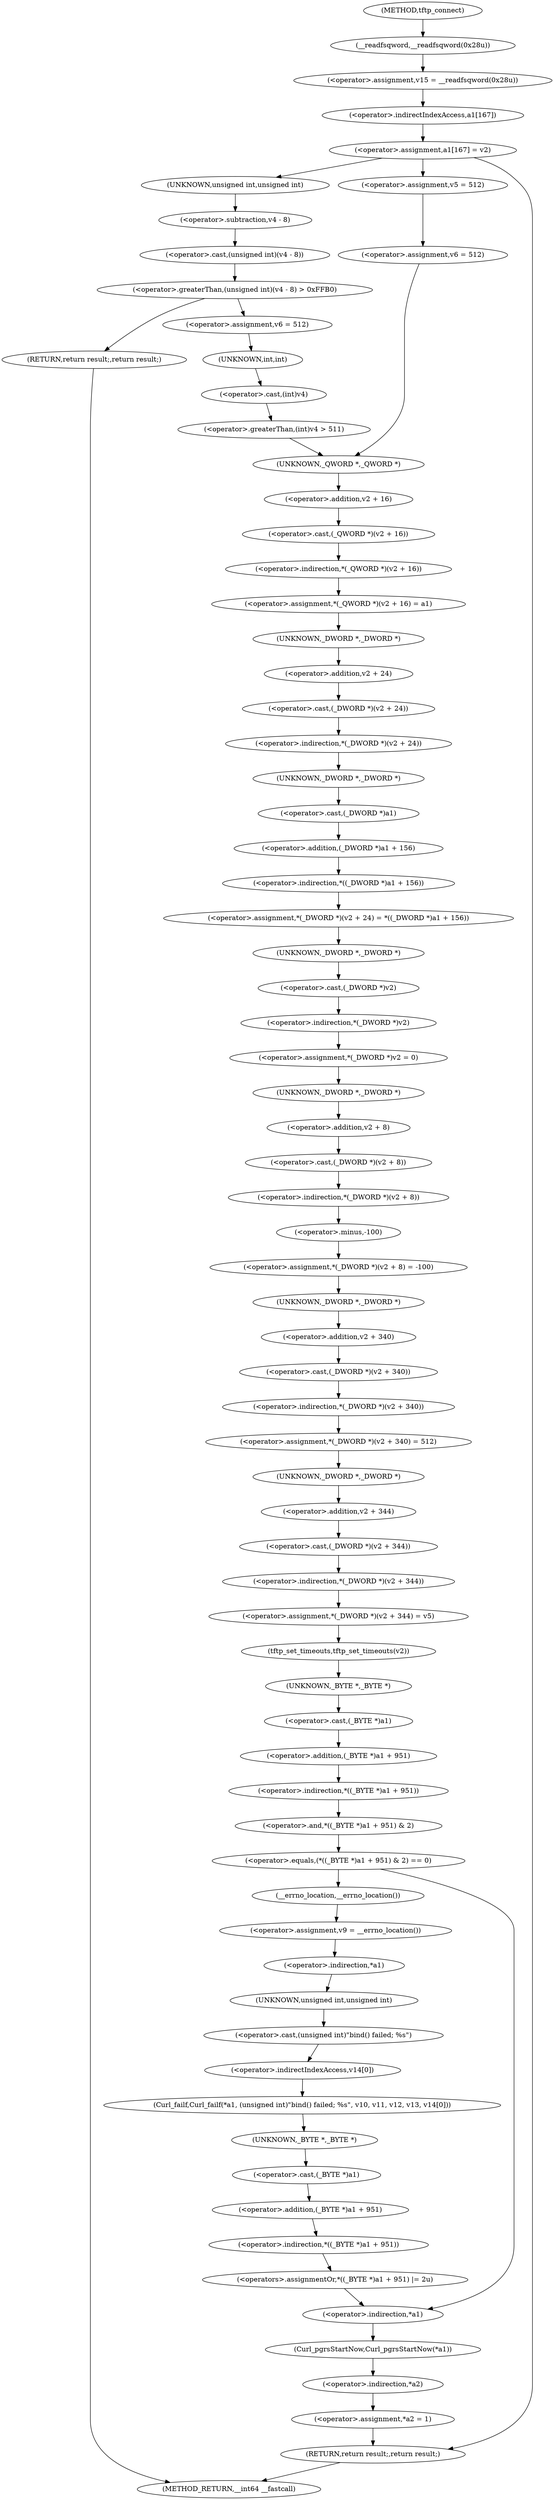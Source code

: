 digraph tftp_connect {  
"1000133" [label = "(<operator>.assignment,v15 = __readfsqword(0x28u))" ]
"1000135" [label = "(__readfsqword,__readfsqword(0x28u))" ]
"1000137" [label = "(<operator>.assignment,a1[167] = v2)" ]
"1000138" [label = "(<operator>.indirectIndexAccess,a1[167])" ]
"1000151" [label = "(<operator>.greaterThan,(unsigned int)(v4 - 8) > 0xFFB0)" ]
"1000152" [label = "(<operator>.cast,(unsigned int)(v4 - 8))" ]
"1000153" [label = "(UNKNOWN,unsigned int,unsigned int)" ]
"1000154" [label = "(<operator>.subtraction,v4 - 8)" ]
"1000158" [label = "(RETURN,return result;,return result;)" ]
"1000160" [label = "(<operator>.assignment,v6 = 512)" ]
"1000164" [label = "(<operator>.greaterThan,(int)v4 > 511)" ]
"1000165" [label = "(<operator>.cast,(int)v4)" ]
"1000166" [label = "(UNKNOWN,int,int)" ]
"1000171" [label = "(<operator>.assignment,v5 = 512)" ]
"1000174" [label = "(<operator>.assignment,v6 = 512)" ]
"1000179" [label = "(<operator>.assignment,*(_QWORD *)(v2 + 16) = a1)" ]
"1000180" [label = "(<operator>.indirection,*(_QWORD *)(v2 + 16))" ]
"1000181" [label = "(<operator>.cast,(_QWORD *)(v2 + 16))" ]
"1000182" [label = "(UNKNOWN,_QWORD *,_QWORD *)" ]
"1000183" [label = "(<operator>.addition,v2 + 16)" ]
"1000187" [label = "(<operator>.assignment,*(_DWORD *)(v2 + 24) = *((_DWORD *)a1 + 156))" ]
"1000188" [label = "(<operator>.indirection,*(_DWORD *)(v2 + 24))" ]
"1000189" [label = "(<operator>.cast,(_DWORD *)(v2 + 24))" ]
"1000190" [label = "(UNKNOWN,_DWORD *,_DWORD *)" ]
"1000191" [label = "(<operator>.addition,v2 + 24)" ]
"1000194" [label = "(<operator>.indirection,*((_DWORD *)a1 + 156))" ]
"1000195" [label = "(<operator>.addition,(_DWORD *)a1 + 156)" ]
"1000196" [label = "(<operator>.cast,(_DWORD *)a1)" ]
"1000197" [label = "(UNKNOWN,_DWORD *,_DWORD *)" ]
"1000200" [label = "(<operator>.assignment,*(_DWORD *)v2 = 0)" ]
"1000201" [label = "(<operator>.indirection,*(_DWORD *)v2)" ]
"1000202" [label = "(<operator>.cast,(_DWORD *)v2)" ]
"1000203" [label = "(UNKNOWN,_DWORD *,_DWORD *)" ]
"1000206" [label = "(<operator>.assignment,*(_DWORD *)(v2 + 8) = -100)" ]
"1000207" [label = "(<operator>.indirection,*(_DWORD *)(v2 + 8))" ]
"1000208" [label = "(<operator>.cast,(_DWORD *)(v2 + 8))" ]
"1000209" [label = "(UNKNOWN,_DWORD *,_DWORD *)" ]
"1000210" [label = "(<operator>.addition,v2 + 8)" ]
"1000213" [label = "(<operator>.minus,-100)" ]
"1000215" [label = "(<operator>.assignment,*(_DWORD *)(v2 + 340) = 512)" ]
"1000216" [label = "(<operator>.indirection,*(_DWORD *)(v2 + 340))" ]
"1000217" [label = "(<operator>.cast,(_DWORD *)(v2 + 340))" ]
"1000218" [label = "(UNKNOWN,_DWORD *,_DWORD *)" ]
"1000219" [label = "(<operator>.addition,v2 + 340)" ]
"1000223" [label = "(<operator>.assignment,*(_DWORD *)(v2 + 344) = v5)" ]
"1000224" [label = "(<operator>.indirection,*(_DWORD *)(v2 + 344))" ]
"1000225" [label = "(<operator>.cast,(_DWORD *)(v2 + 344))" ]
"1000226" [label = "(UNKNOWN,_DWORD *,_DWORD *)" ]
"1000227" [label = "(<operator>.addition,v2 + 344)" ]
"1000231" [label = "(tftp_set_timeouts,tftp_set_timeouts(v2))" ]
"1000234" [label = "(<operator>.equals,(*((_BYTE *)a1 + 951) & 2) == 0)" ]
"1000235" [label = "(<operator>.and,*((_BYTE *)a1 + 951) & 2)" ]
"1000236" [label = "(<operator>.indirection,*((_BYTE *)a1 + 951))" ]
"1000237" [label = "(<operator>.addition,(_BYTE *)a1 + 951)" ]
"1000238" [label = "(<operator>.cast,(_BYTE *)a1)" ]
"1000239" [label = "(UNKNOWN,_BYTE *,_BYTE *)" ]
"1000246" [label = "(<operator>.assignment,v9 = __errno_location())" ]
"1000248" [label = "(__errno_location,__errno_location())" ]
"1000249" [label = "(Curl_failf,Curl_failf(*a1, (unsigned int)\"bind() failed; %s\", v10, v11, v12, v13, v14[0]))" ]
"1000250" [label = "(<operator>.indirection,*a1)" ]
"1000252" [label = "(<operator>.cast,(unsigned int)\"bind() failed; %s\")" ]
"1000253" [label = "(UNKNOWN,unsigned int,unsigned int)" ]
"1000259" [label = "(<operator>.indirectIndexAccess,v14[0])" ]
"1000263" [label = "(<operators>.assignmentOr,*((_BYTE *)a1 + 951) |= 2u)" ]
"1000264" [label = "(<operator>.indirection,*((_BYTE *)a1 + 951))" ]
"1000265" [label = "(<operator>.addition,(_BYTE *)a1 + 951)" ]
"1000266" [label = "(<operator>.cast,(_BYTE *)a1)" ]
"1000267" [label = "(UNKNOWN,_BYTE *,_BYTE *)" ]
"1000271" [label = "(Curl_pgrsStartNow,Curl_pgrsStartNow(*a1))" ]
"1000272" [label = "(<operator>.indirection,*a1)" ]
"1000274" [label = "(<operator>.assignment,*a2 = 1)" ]
"1000275" [label = "(<operator>.indirection,*a2)" ]
"1000279" [label = "(RETURN,return result;,return result;)" ]
"1000115" [label = "(METHOD,tftp_connect)" ]
"1000281" [label = "(METHOD_RETURN,__int64 __fastcall)" ]
  "1000133" -> "1000138" 
  "1000135" -> "1000133" 
  "1000137" -> "1000153" 
  "1000137" -> "1000171" 
  "1000137" -> "1000279" 
  "1000138" -> "1000137" 
  "1000151" -> "1000158" 
  "1000151" -> "1000160" 
  "1000152" -> "1000151" 
  "1000153" -> "1000154" 
  "1000154" -> "1000152" 
  "1000158" -> "1000281" 
  "1000160" -> "1000166" 
  "1000164" -> "1000182" 
  "1000165" -> "1000164" 
  "1000166" -> "1000165" 
  "1000171" -> "1000174" 
  "1000174" -> "1000182" 
  "1000179" -> "1000190" 
  "1000180" -> "1000179" 
  "1000181" -> "1000180" 
  "1000182" -> "1000183" 
  "1000183" -> "1000181" 
  "1000187" -> "1000203" 
  "1000188" -> "1000197" 
  "1000189" -> "1000188" 
  "1000190" -> "1000191" 
  "1000191" -> "1000189" 
  "1000194" -> "1000187" 
  "1000195" -> "1000194" 
  "1000196" -> "1000195" 
  "1000197" -> "1000196" 
  "1000200" -> "1000209" 
  "1000201" -> "1000200" 
  "1000202" -> "1000201" 
  "1000203" -> "1000202" 
  "1000206" -> "1000218" 
  "1000207" -> "1000213" 
  "1000208" -> "1000207" 
  "1000209" -> "1000210" 
  "1000210" -> "1000208" 
  "1000213" -> "1000206" 
  "1000215" -> "1000226" 
  "1000216" -> "1000215" 
  "1000217" -> "1000216" 
  "1000218" -> "1000219" 
  "1000219" -> "1000217" 
  "1000223" -> "1000231" 
  "1000224" -> "1000223" 
  "1000225" -> "1000224" 
  "1000226" -> "1000227" 
  "1000227" -> "1000225" 
  "1000231" -> "1000239" 
  "1000234" -> "1000248" 
  "1000234" -> "1000272" 
  "1000235" -> "1000234" 
  "1000236" -> "1000235" 
  "1000237" -> "1000236" 
  "1000238" -> "1000237" 
  "1000239" -> "1000238" 
  "1000246" -> "1000250" 
  "1000248" -> "1000246" 
  "1000249" -> "1000267" 
  "1000250" -> "1000253" 
  "1000252" -> "1000259" 
  "1000253" -> "1000252" 
  "1000259" -> "1000249" 
  "1000263" -> "1000272" 
  "1000264" -> "1000263" 
  "1000265" -> "1000264" 
  "1000266" -> "1000265" 
  "1000267" -> "1000266" 
  "1000271" -> "1000275" 
  "1000272" -> "1000271" 
  "1000274" -> "1000279" 
  "1000275" -> "1000274" 
  "1000279" -> "1000281" 
  "1000115" -> "1000135" 
}
